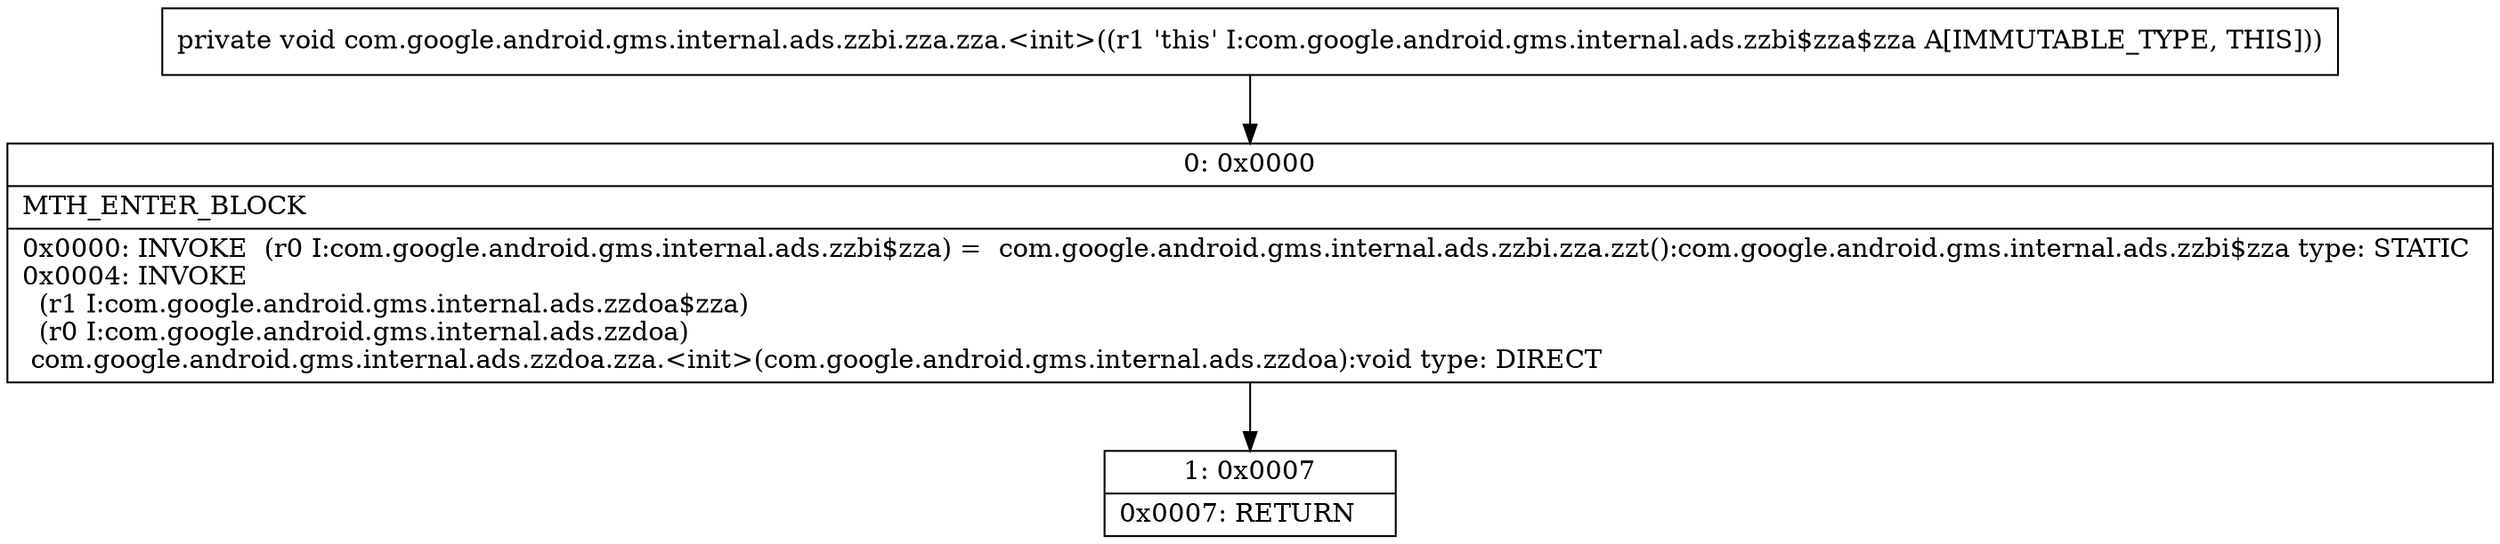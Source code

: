 digraph "CFG forcom.google.android.gms.internal.ads.zzbi.zza.zza.\<init\>()V" {
Node_0 [shape=record,label="{0\:\ 0x0000|MTH_ENTER_BLOCK\l|0x0000: INVOKE  (r0 I:com.google.android.gms.internal.ads.zzbi$zza) =  com.google.android.gms.internal.ads.zzbi.zza.zzt():com.google.android.gms.internal.ads.zzbi$zza type: STATIC \l0x0004: INVOKE  \l  (r1 I:com.google.android.gms.internal.ads.zzdoa$zza)\l  (r0 I:com.google.android.gms.internal.ads.zzdoa)\l com.google.android.gms.internal.ads.zzdoa.zza.\<init\>(com.google.android.gms.internal.ads.zzdoa):void type: DIRECT \l}"];
Node_1 [shape=record,label="{1\:\ 0x0007|0x0007: RETURN   \l}"];
MethodNode[shape=record,label="{private void com.google.android.gms.internal.ads.zzbi.zza.zza.\<init\>((r1 'this' I:com.google.android.gms.internal.ads.zzbi$zza$zza A[IMMUTABLE_TYPE, THIS])) }"];
MethodNode -> Node_0;
Node_0 -> Node_1;
}


